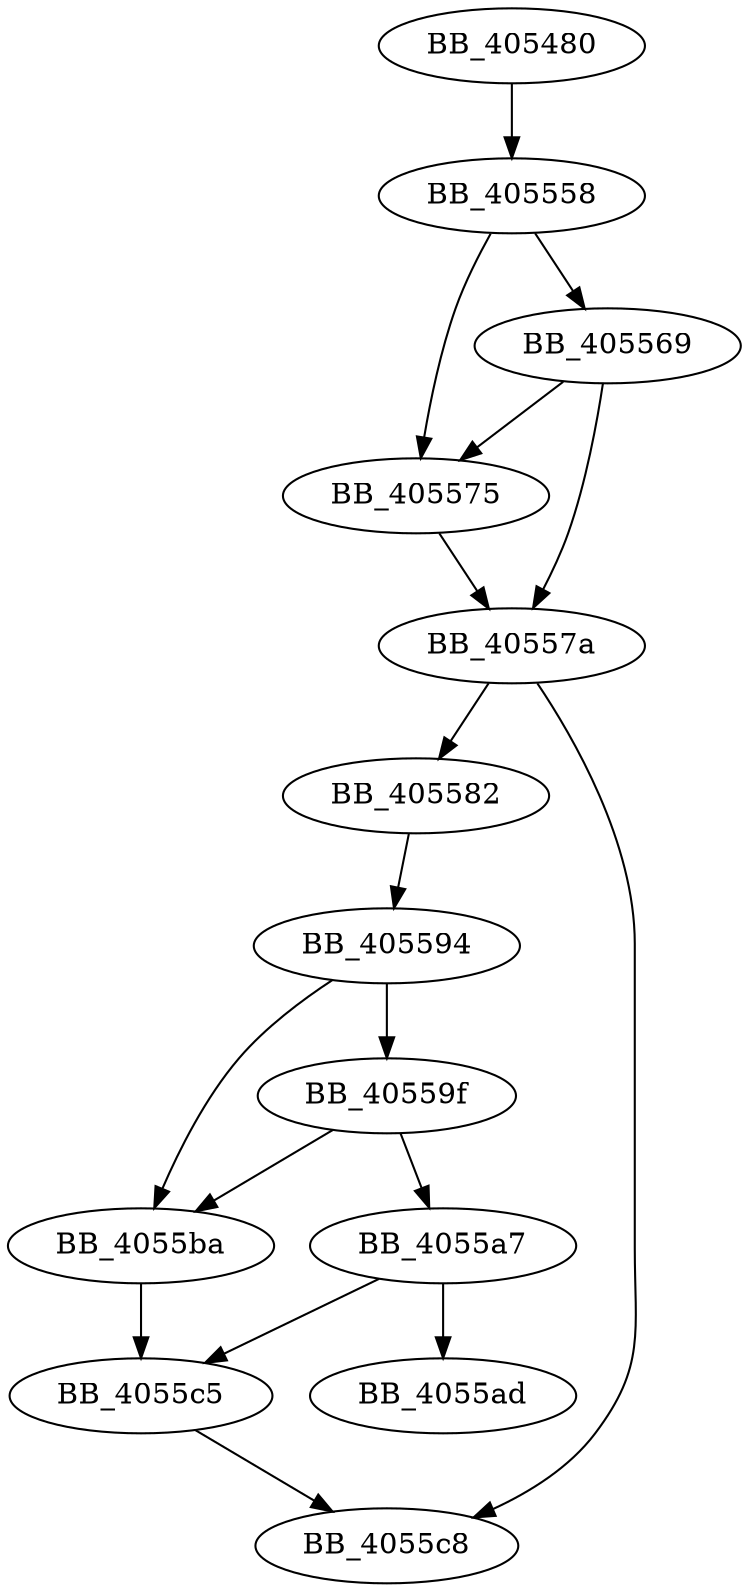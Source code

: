DiGraph sub_405480{
BB_405480->BB_405558
BB_405558->BB_405569
BB_405558->BB_405575
BB_405569->BB_405575
BB_405569->BB_40557a
BB_405575->BB_40557a
BB_40557a->BB_405582
BB_40557a->BB_4055c8
BB_405582->BB_405594
BB_405594->BB_40559f
BB_405594->BB_4055ba
BB_40559f->BB_4055a7
BB_40559f->BB_4055ba
BB_4055a7->BB_4055ad
BB_4055a7->BB_4055c5
BB_4055ba->BB_4055c5
BB_4055c5->BB_4055c8
}
